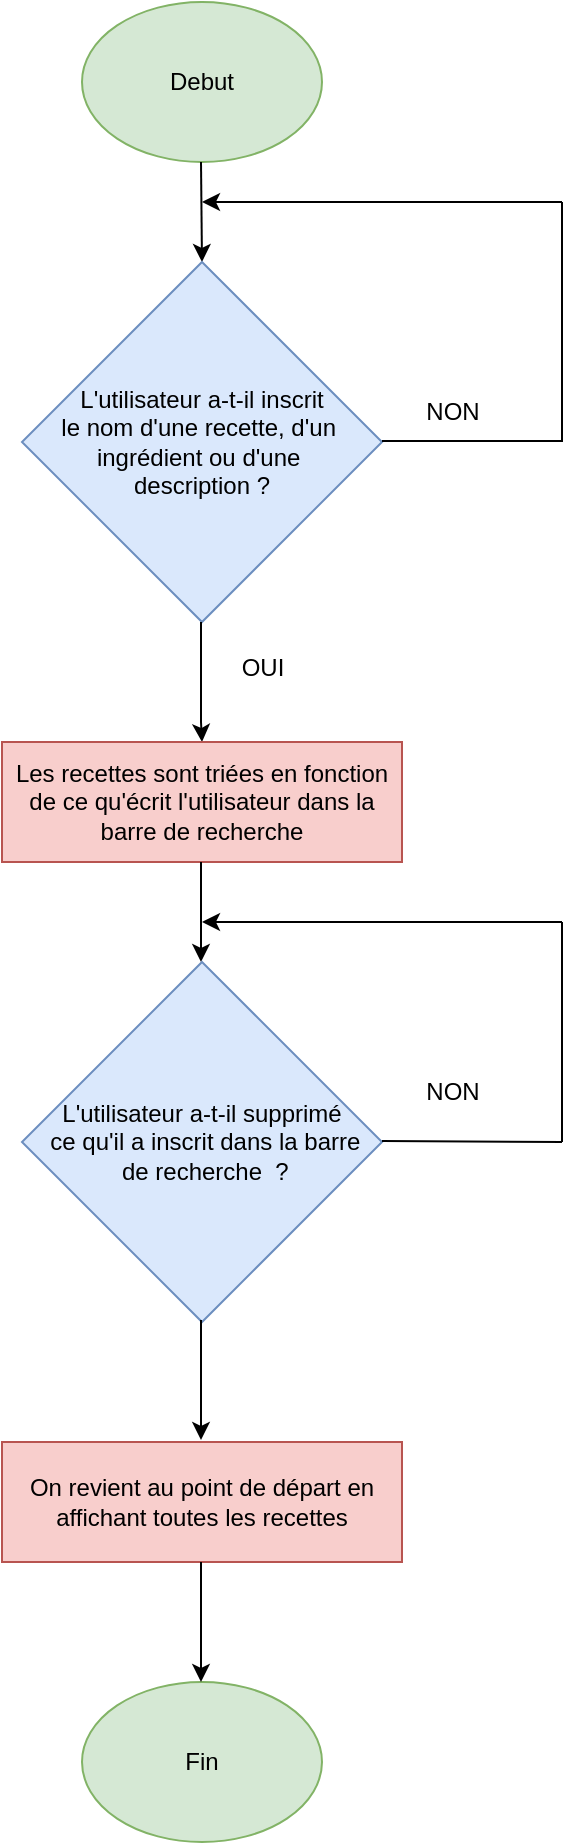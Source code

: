 <mxfile version="21.3.0" type="github">
  <diagram name="Page-1" id="xKOBDFa6lJTss_FniSRr">
    <mxGraphModel dx="880" dy="522" grid="1" gridSize="10" guides="1" tooltips="1" connect="1" arrows="1" fold="1" page="1" pageScale="1" pageWidth="850" pageHeight="1100" math="0" shadow="0">
      <root>
        <mxCell id="0" />
        <mxCell id="1" parent="0" />
        <mxCell id="qJdH3iVnR9BuAiatswMZ-1" value="Debut" style="ellipse;whiteSpace=wrap;html=1;fillColor=#d5e8d4;strokeColor=#82b366;" parent="1" vertex="1">
          <mxGeometry x="360" y="40" width="120" height="80" as="geometry" />
        </mxCell>
        <mxCell id="qJdH3iVnR9BuAiatswMZ-2" value="" style="endArrow=classic;html=1;rounded=0;" parent="1" edge="1">
          <mxGeometry width="50" height="50" relative="1" as="geometry">
            <mxPoint x="419.5" y="120" as="sourcePoint" />
            <mxPoint x="420" y="170" as="targetPoint" />
          </mxGeometry>
        </mxCell>
        <mxCell id="qJdH3iVnR9BuAiatswMZ-3" value="L&#39;utilisateur a-t-il inscrit&lt;br&gt;le nom d&#39;une recette, d&#39;un&amp;nbsp;&lt;br&gt;ingrédient ou d&#39;une&amp;nbsp;&lt;br&gt;description ?" style="rhombus;whiteSpace=wrap;html=1;fillColor=#dae8fc;strokeColor=#6c8ebf;" parent="1" vertex="1">
          <mxGeometry x="330" y="170" width="180" height="180" as="geometry" />
        </mxCell>
        <mxCell id="qJdH3iVnR9BuAiatswMZ-5" value="" style="endArrow=none;html=1;rounded=0;" parent="1" edge="1">
          <mxGeometry width="50" height="50" relative="1" as="geometry">
            <mxPoint x="510" y="259.5" as="sourcePoint" />
            <mxPoint x="600" y="259.5" as="targetPoint" />
          </mxGeometry>
        </mxCell>
        <mxCell id="qJdH3iVnR9BuAiatswMZ-7" value="" style="endArrow=none;html=1;rounded=0;" parent="1" edge="1">
          <mxGeometry width="50" height="50" relative="1" as="geometry">
            <mxPoint x="600" y="260" as="sourcePoint" />
            <mxPoint x="600" y="140" as="targetPoint" />
          </mxGeometry>
        </mxCell>
        <mxCell id="qJdH3iVnR9BuAiatswMZ-9" value="" style="endArrow=classic;html=1;rounded=0;" parent="1" edge="1">
          <mxGeometry width="50" height="50" relative="1" as="geometry">
            <mxPoint x="600" y="140" as="sourcePoint" />
            <mxPoint x="420" y="140" as="targetPoint" />
          </mxGeometry>
        </mxCell>
        <mxCell id="qJdH3iVnR9BuAiatswMZ-10" value="NON" style="text;html=1;align=center;verticalAlign=middle;resizable=0;points=[];autosize=1;strokeColor=none;fillColor=none;" parent="1" vertex="1">
          <mxGeometry x="520" y="230" width="50" height="30" as="geometry" />
        </mxCell>
        <mxCell id="qJdH3iVnR9BuAiatswMZ-11" value="" style="endArrow=classic;html=1;rounded=0;" parent="1" edge="1">
          <mxGeometry width="50" height="50" relative="1" as="geometry">
            <mxPoint x="419.5" y="350" as="sourcePoint" />
            <mxPoint x="420" y="410" as="targetPoint" />
            <Array as="points">
              <mxPoint x="419.5" y="400" />
            </Array>
          </mxGeometry>
        </mxCell>
        <mxCell id="qJdH3iVnR9BuAiatswMZ-12" value="OUI" style="text;html=1;align=center;verticalAlign=middle;resizable=0;points=[];autosize=1;strokeColor=none;fillColor=none;" parent="1" vertex="1">
          <mxGeometry x="430" y="358" width="40" height="30" as="geometry" />
        </mxCell>
        <mxCell id="qJdH3iVnR9BuAiatswMZ-13" value="Les recettes sont triées en fonction de ce qu&#39;écrit l&#39;utilisateur dans la barre de recherche" style="rounded=0;whiteSpace=wrap;html=1;fillColor=#f8cecc;strokeColor=#b85450;" parent="1" vertex="1">
          <mxGeometry x="320" y="410" width="200" height="60" as="geometry" />
        </mxCell>
        <mxCell id="qJdH3iVnR9BuAiatswMZ-14" value="" style="endArrow=classic;html=1;rounded=0;" parent="1" edge="1">
          <mxGeometry width="50" height="50" relative="1" as="geometry">
            <mxPoint x="419.5" y="470" as="sourcePoint" />
            <mxPoint x="419.5" y="520" as="targetPoint" />
            <Array as="points">
              <mxPoint x="419.5" y="500" />
            </Array>
          </mxGeometry>
        </mxCell>
        <mxCell id="qJdH3iVnR9BuAiatswMZ-15" value="Fin" style="ellipse;whiteSpace=wrap;html=1;fillColor=#d5e8d4;strokeColor=#82b366;" parent="1" vertex="1">
          <mxGeometry x="360" y="880" width="120" height="80" as="geometry" />
        </mxCell>
        <mxCell id="qJdH3iVnR9BuAiatswMZ-16" value="L&#39;utilisateur a-t-il supprimé&lt;br&gt;&amp;nbsp;ce qu&#39;il a inscrit dans la barre&lt;br&gt;&amp;nbsp;de recherche&amp;nbsp;&amp;nbsp;?" style="rhombus;whiteSpace=wrap;html=1;fillColor=#dae8fc;strokeColor=#6c8ebf;" parent="1" vertex="1">
          <mxGeometry x="330" y="520" width="180" height="180" as="geometry" />
        </mxCell>
        <mxCell id="qJdH3iVnR9BuAiatswMZ-17" value="" style="endArrow=none;html=1;rounded=0;" parent="1" edge="1">
          <mxGeometry width="50" height="50" relative="1" as="geometry">
            <mxPoint x="600" y="610" as="sourcePoint" />
            <mxPoint x="600" y="500" as="targetPoint" />
          </mxGeometry>
        </mxCell>
        <mxCell id="qJdH3iVnR9BuAiatswMZ-18" value="NON" style="text;html=1;align=center;verticalAlign=middle;resizable=0;points=[];autosize=1;strokeColor=none;fillColor=none;" parent="1" vertex="1">
          <mxGeometry x="520" y="570" width="50" height="30" as="geometry" />
        </mxCell>
        <mxCell id="qJdH3iVnR9BuAiatswMZ-19" value="" style="endArrow=classic;html=1;rounded=0;" parent="1" edge="1">
          <mxGeometry width="50" height="50" relative="1" as="geometry">
            <mxPoint x="600" y="500" as="sourcePoint" />
            <mxPoint x="420" y="500" as="targetPoint" />
          </mxGeometry>
        </mxCell>
        <mxCell id="qJdH3iVnR9BuAiatswMZ-20" value="" style="endArrow=none;html=1;rounded=0;" parent="1" edge="1">
          <mxGeometry width="50" height="50" relative="1" as="geometry">
            <mxPoint x="510" y="609.5" as="sourcePoint" />
            <mxPoint x="600" y="610" as="targetPoint" />
          </mxGeometry>
        </mxCell>
        <mxCell id="qJdH3iVnR9BuAiatswMZ-21" value="On revient au point de départ en affichant toutes les recettes" style="rounded=0;whiteSpace=wrap;html=1;fillColor=#f8cecc;strokeColor=#b85450;" parent="1" vertex="1">
          <mxGeometry x="320" y="760" width="200" height="60" as="geometry" />
        </mxCell>
        <mxCell id="qJdH3iVnR9BuAiatswMZ-22" value="" style="endArrow=classic;html=1;rounded=0;" parent="1" edge="1">
          <mxGeometry width="50" height="50" relative="1" as="geometry">
            <mxPoint x="419.5" y="699" as="sourcePoint" />
            <mxPoint x="419.5" y="759" as="targetPoint" />
          </mxGeometry>
        </mxCell>
        <mxCell id="qJdH3iVnR9BuAiatswMZ-23" value="" style="endArrow=classic;html=1;rounded=0;" parent="1" edge="1">
          <mxGeometry width="50" height="50" relative="1" as="geometry">
            <mxPoint x="419.5" y="820" as="sourcePoint" />
            <mxPoint x="419.5" y="880" as="targetPoint" />
          </mxGeometry>
        </mxCell>
      </root>
    </mxGraphModel>
  </diagram>
</mxfile>
